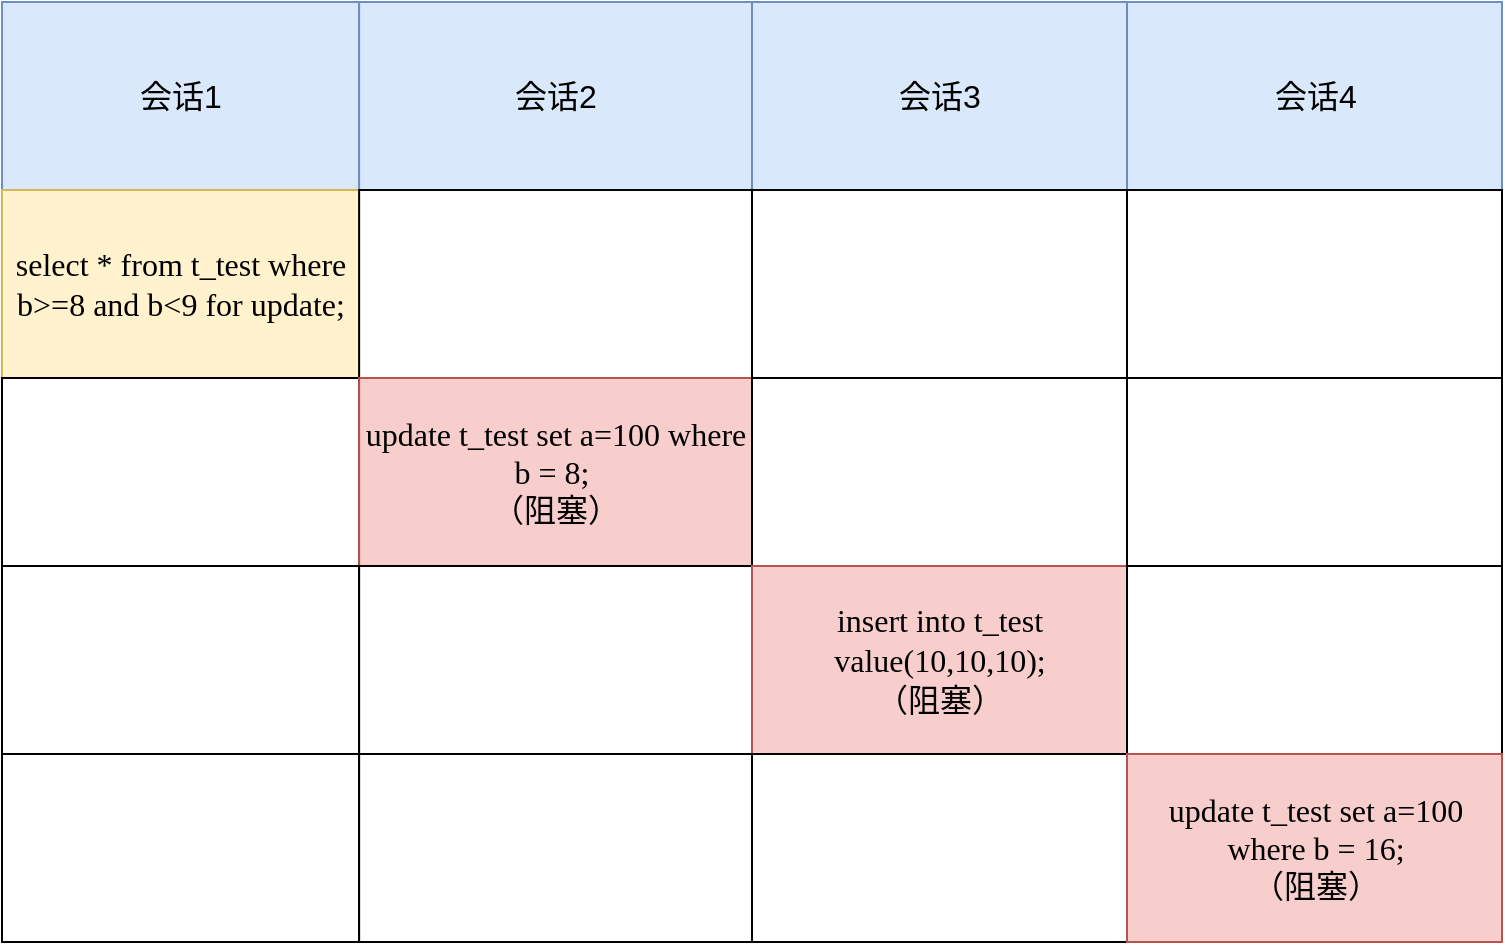 <mxfile version="14.9.8" type="github">
  <diagram id="3sWpf7-lMyL4iv-0AXl7" name="第 1 页">
    <mxGraphModel dx="946" dy="501" grid="1" gridSize="10" guides="1" tooltips="1" connect="1" arrows="1" fold="1" page="1" pageScale="1" pageWidth="827" pageHeight="1169" math="0" shadow="0">
      <root>
        <mxCell id="0" />
        <mxCell id="1" parent="0" />
        <mxCell id="_f5LSM6xxXGirw2m_ek6-21" value="" style="group" vertex="1" connectable="0" parent="1">
          <mxGeometry x="110" y="160" width="750" height="470" as="geometry" />
        </mxCell>
        <mxCell id="_f5LSM6xxXGirw2m_ek6-1" value="会话1" style="rounded=0;whiteSpace=wrap;html=1;fontSize=16;fillColor=#dae8fc;strokeColor=#6c8ebf;" vertex="1" parent="_f5LSM6xxXGirw2m_ek6-21">
          <mxGeometry width="178.571" height="94" as="geometry" />
        </mxCell>
        <mxCell id="_f5LSM6xxXGirw2m_ek6-2" value="会话2" style="rounded=0;whiteSpace=wrap;html=1;fontSize=16;fillColor=#dae8fc;strokeColor=#6c8ebf;" vertex="1" parent="_f5LSM6xxXGirw2m_ek6-21">
          <mxGeometry x="178.571" width="196.429" height="94" as="geometry" />
        </mxCell>
        <mxCell id="_f5LSM6xxXGirw2m_ek6-3" value="会话3" style="rounded=0;whiteSpace=wrap;html=1;fontSize=16;fillColor=#dae8fc;strokeColor=#6c8ebf;" vertex="1" parent="_f5LSM6xxXGirw2m_ek6-21">
          <mxGeometry x="375" width="187.5" height="94" as="geometry" />
        </mxCell>
        <mxCell id="_f5LSM6xxXGirw2m_ek6-4" value="select * from t_test where b&amp;gt;=8 and b&amp;lt;9 for update;" style="rounded=0;whiteSpace=wrap;html=1;fontSize=16;align=center;fontFamily=Times New Roman;fillColor=#fff2cc;strokeColor=#d6b656;" vertex="1" parent="_f5LSM6xxXGirw2m_ek6-21">
          <mxGeometry y="94" width="178.571" height="94" as="geometry" />
        </mxCell>
        <mxCell id="_f5LSM6xxXGirw2m_ek6-5" value="" style="rounded=0;whiteSpace=wrap;html=1;fontSize=16;fontFamily=Times New Roman;" vertex="1" parent="_f5LSM6xxXGirw2m_ek6-21">
          <mxGeometry x="178.571" y="94" width="196.429" height="94" as="geometry" />
        </mxCell>
        <mxCell id="_f5LSM6xxXGirw2m_ek6-6" value="" style="rounded=0;whiteSpace=wrap;html=1;fontSize=16;fontFamily=Times New Roman;" vertex="1" parent="_f5LSM6xxXGirw2m_ek6-21">
          <mxGeometry x="375" y="94" width="187.5" height="94" as="geometry" />
        </mxCell>
        <mxCell id="_f5LSM6xxXGirw2m_ek6-7" value="" style="rounded=0;whiteSpace=wrap;html=1;fontSize=16;align=center;fontFamily=Times New Roman;" vertex="1" parent="_f5LSM6xxXGirw2m_ek6-21">
          <mxGeometry y="188" width="178.571" height="94" as="geometry" />
        </mxCell>
        <mxCell id="_f5LSM6xxXGirw2m_ek6-8" value="update t_test set a=100 where b = 8;&amp;nbsp;&lt;br&gt;（阻塞）" style="rounded=0;whiteSpace=wrap;html=1;fontSize=16;fontFamily=Times New Roman;fillColor=#f8cecc;strokeColor=#b85450;" vertex="1" parent="_f5LSM6xxXGirw2m_ek6-21">
          <mxGeometry x="178.571" y="188" width="196.429" height="94" as="geometry" />
        </mxCell>
        <mxCell id="_f5LSM6xxXGirw2m_ek6-9" value="" style="rounded=0;whiteSpace=wrap;html=1;fontSize=16;fontFamily=Times New Roman;" vertex="1" parent="_f5LSM6xxXGirw2m_ek6-21">
          <mxGeometry x="375" y="188" width="187.5" height="94" as="geometry" />
        </mxCell>
        <mxCell id="_f5LSM6xxXGirw2m_ek6-10" value="" style="rounded=0;whiteSpace=wrap;html=1;fontSize=16;align=center;fontFamily=Times New Roman;" vertex="1" parent="_f5LSM6xxXGirw2m_ek6-21">
          <mxGeometry y="282" width="178.571" height="94" as="geometry" />
        </mxCell>
        <mxCell id="_f5LSM6xxXGirw2m_ek6-11" value="" style="rounded=0;whiteSpace=wrap;html=1;fontSize=16;fontFamily=Times New Roman;" vertex="1" parent="_f5LSM6xxXGirw2m_ek6-21">
          <mxGeometry x="178.571" y="282" width="196.429" height="94" as="geometry" />
        </mxCell>
        <mxCell id="_f5LSM6xxXGirw2m_ek6-12" value="insert into t_test value(10,10,10);&lt;span style=&quot;color: rgb(51 , 51 , 51) ; font-family: &amp;#34;helvetica neue&amp;#34; , &amp;#34;helvetica&amp;#34; , &amp;#34;arial&amp;#34; , sans-serif ; font-size: 16px ; text-align: left&quot;&gt;&lt;br style=&quot;font-size: 16px&quot;&gt;&lt;/span&gt;&lt;span style=&quot;font-size: 16px&quot;&gt;（阻塞）&lt;br style=&quot;font-size: 16px&quot;&gt;&lt;/span&gt;" style="rounded=0;whiteSpace=wrap;html=1;fontSize=16;fontFamily=Times New Roman;align=center;fillColor=#f8cecc;strokeColor=#b85450;" vertex="1" parent="_f5LSM6xxXGirw2m_ek6-21">
          <mxGeometry x="375" y="282" width="187.5" height="94" as="geometry" />
        </mxCell>
        <mxCell id="_f5LSM6xxXGirw2m_ek6-13" value="会话4" style="rounded=0;whiteSpace=wrap;html=1;fontSize=16;fillColor=#dae8fc;strokeColor=#6c8ebf;" vertex="1" parent="_f5LSM6xxXGirw2m_ek6-21">
          <mxGeometry x="562.5" width="187.5" height="94" as="geometry" />
        </mxCell>
        <mxCell id="_f5LSM6xxXGirw2m_ek6-14" value="" style="rounded=0;whiteSpace=wrap;html=1;fontSize=16;fontFamily=Times New Roman;" vertex="1" parent="_f5LSM6xxXGirw2m_ek6-21">
          <mxGeometry x="562.5" y="94" width="187.5" height="94" as="geometry" />
        </mxCell>
        <mxCell id="_f5LSM6xxXGirw2m_ek6-15" value="" style="rounded=0;whiteSpace=wrap;html=1;fontSize=16;fontFamily=Times New Roman;" vertex="1" parent="_f5LSM6xxXGirw2m_ek6-21">
          <mxGeometry x="562.5" y="188" width="187.5" height="94" as="geometry" />
        </mxCell>
        <mxCell id="_f5LSM6xxXGirw2m_ek6-16" value="&lt;span style=&quot;font-size: 16px&quot;&gt;&lt;br style=&quot;font-size: 16px&quot;&gt;&lt;/span&gt;" style="rounded=0;whiteSpace=wrap;html=1;fontSize=16;fontFamily=Times New Roman;align=center;" vertex="1" parent="_f5LSM6xxXGirw2m_ek6-21">
          <mxGeometry x="562.5" y="282" width="187.5" height="94" as="geometry" />
        </mxCell>
        <mxCell id="_f5LSM6xxXGirw2m_ek6-17" value="" style="rounded=0;whiteSpace=wrap;html=1;fontSize=16;fontFamily=Times New Roman;" vertex="1" parent="_f5LSM6xxXGirw2m_ek6-21">
          <mxGeometry x="375" y="376" width="187.5" height="94" as="geometry" />
        </mxCell>
        <mxCell id="_f5LSM6xxXGirw2m_ek6-18" value="update t_test set a=100 where b = 16;&lt;span style=&quot;font-size: 16px&quot;&gt;&lt;br style=&quot;font-size: 16px&quot;&gt;（阻塞）&lt;br style=&quot;font-size: 16px&quot;&gt;&lt;/span&gt;" style="rounded=0;whiteSpace=wrap;html=1;fontSize=16;fontFamily=Times New Roman;align=center;fillColor=#f8cecc;strokeColor=#b85450;" vertex="1" parent="_f5LSM6xxXGirw2m_ek6-21">
          <mxGeometry x="562.5" y="376" width="187.5" height="94" as="geometry" />
        </mxCell>
        <mxCell id="_f5LSM6xxXGirw2m_ek6-19" value="" style="rounded=0;whiteSpace=wrap;html=1;fontSize=16;align=center;fontFamily=Times New Roman;" vertex="1" parent="_f5LSM6xxXGirw2m_ek6-21">
          <mxGeometry y="376" width="178.571" height="94" as="geometry" />
        </mxCell>
        <mxCell id="_f5LSM6xxXGirw2m_ek6-20" value="" style="rounded=0;whiteSpace=wrap;html=1;fontSize=16;fontFamily=Times New Roman;" vertex="1" parent="_f5LSM6xxXGirw2m_ek6-21">
          <mxGeometry x="178.571" y="376" width="196.429" height="94" as="geometry" />
        </mxCell>
      </root>
    </mxGraphModel>
  </diagram>
</mxfile>
